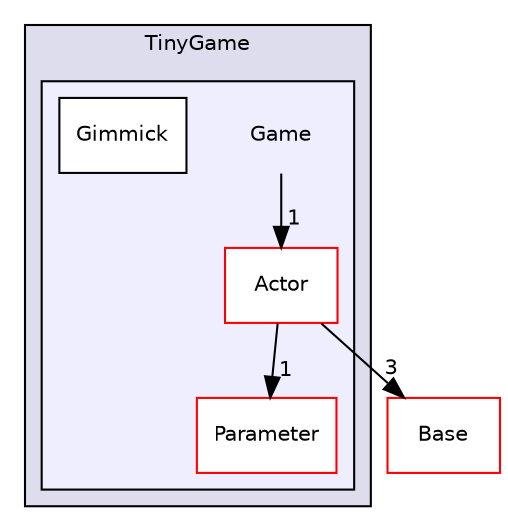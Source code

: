 digraph "C:/Users/maila/Documents/GitHub/TinyGame/TinyGame/Game" {
  compound=true
  node [ fontsize="10", fontname="Helvetica"];
  edge [ labelfontsize="10", labelfontname="Helvetica"];
  subgraph clusterdir_abba61bbc914433e1c2a75a7082e7133 {
    graph [ bgcolor="#ddddee", pencolor="black", label="TinyGame" fontname="Helvetica", fontsize="10", URL="dir_abba61bbc914433e1c2a75a7082e7133.html"]
  subgraph clusterdir_04eaaac0ff0817fe577b47fae5bf9f4f {
    graph [ bgcolor="#eeeeff", pencolor="black", label="" URL="dir_04eaaac0ff0817fe577b47fae5bf9f4f.html"];
    dir_04eaaac0ff0817fe577b47fae5bf9f4f [shape=plaintext label="Game"];
    dir_2cf8f863bc17b6a2726309cd38e950ea [shape=box label="Actor" color="red" fillcolor="white" style="filled" URL="dir_2cf8f863bc17b6a2726309cd38e950ea.html"];
    dir_eca26fb36d71abe6fa7400be41eb1374 [shape=box label="Gimmick" color="black" fillcolor="white" style="filled" URL="dir_eca26fb36d71abe6fa7400be41eb1374.html"];
    dir_55b3ab546b08e36647a2c77df7cb9565 [shape=box label="Parameter" color="red" fillcolor="white" style="filled" URL="dir_55b3ab546b08e36647a2c77df7cb9565.html"];
  }
  }
  dir_4e5098fc5bf43341f4ba0ce8acfd732c [shape=box label="Base" fillcolor="white" style="filled" color="red" URL="dir_4e5098fc5bf43341f4ba0ce8acfd732c.html"];
  dir_04eaaac0ff0817fe577b47fae5bf9f4f->dir_2cf8f863bc17b6a2726309cd38e950ea [headlabel="1", labeldistance=1.5 headhref="dir_000019_000020.html"];
  dir_2cf8f863bc17b6a2726309cd38e950ea->dir_4e5098fc5bf43341f4ba0ce8acfd732c [headlabel="3", labeldistance=1.5 headhref="dir_000020_000001.html"];
  dir_2cf8f863bc17b6a2726309cd38e950ea->dir_55b3ab546b08e36647a2c77df7cb9565 [headlabel="1", labeldistance=1.5 headhref="dir_000020_000023.html"];
}
